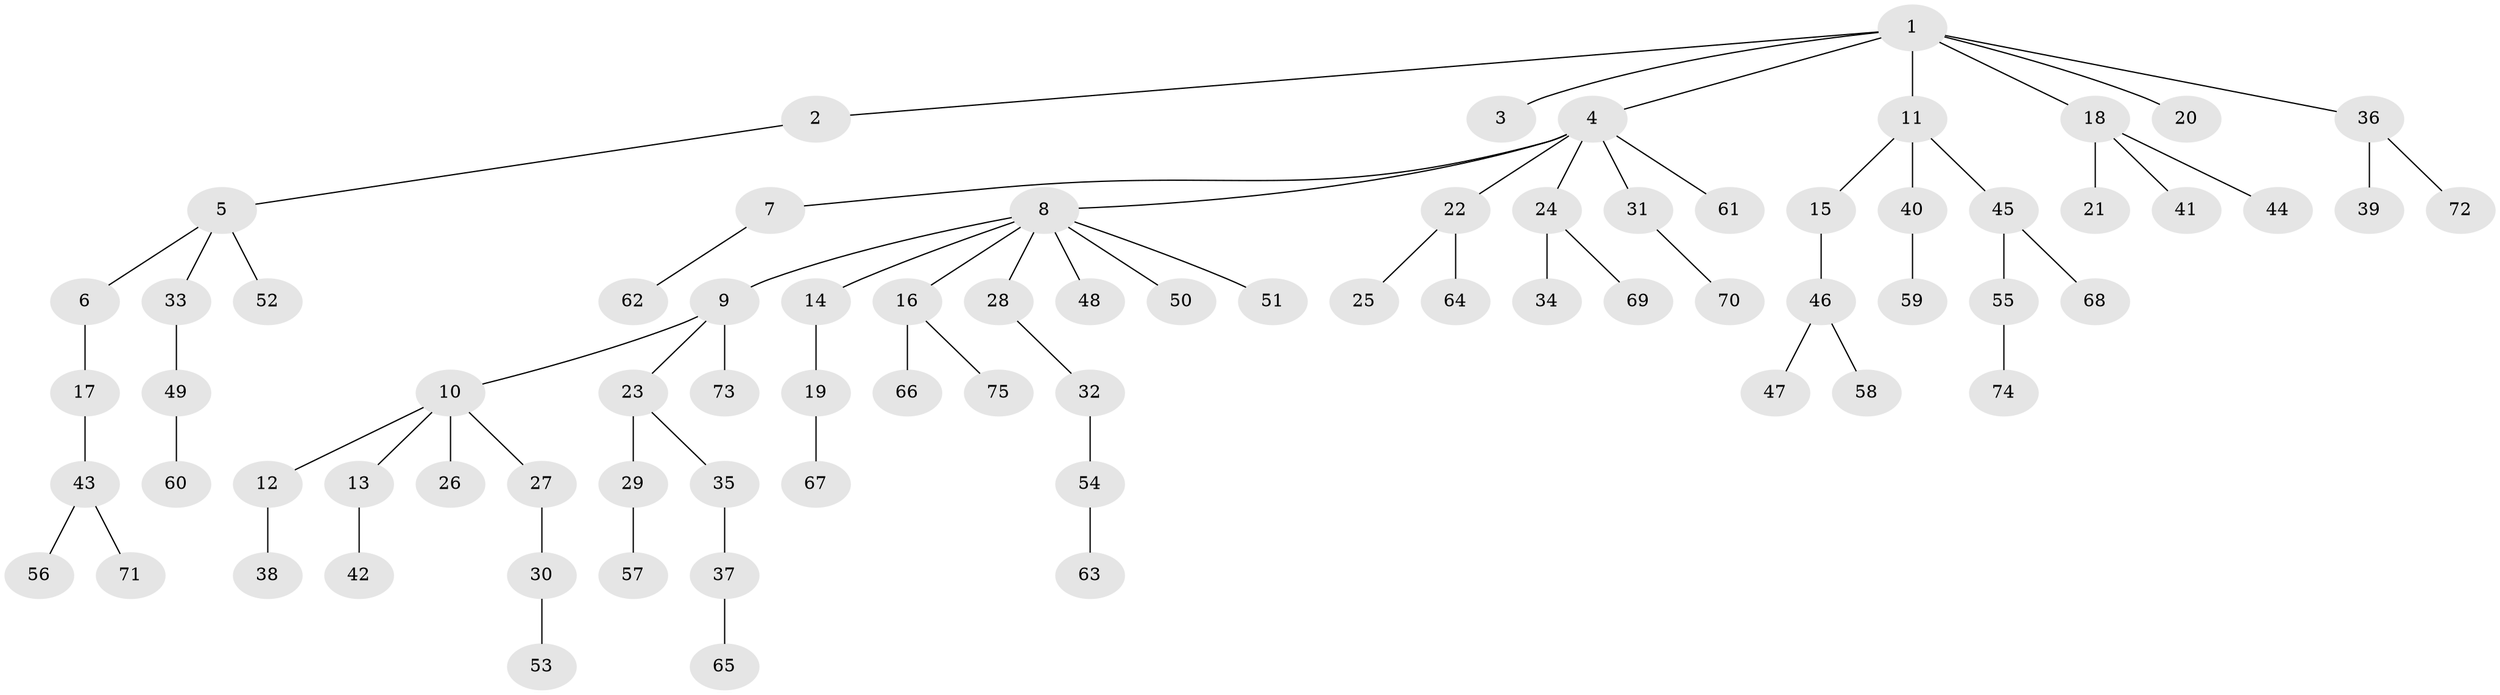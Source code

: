 // Generated by graph-tools (version 1.1) at 2025/11/02/27/25 16:11:25]
// undirected, 75 vertices, 74 edges
graph export_dot {
graph [start="1"]
  node [color=gray90,style=filled];
  1;
  2;
  3;
  4;
  5;
  6;
  7;
  8;
  9;
  10;
  11;
  12;
  13;
  14;
  15;
  16;
  17;
  18;
  19;
  20;
  21;
  22;
  23;
  24;
  25;
  26;
  27;
  28;
  29;
  30;
  31;
  32;
  33;
  34;
  35;
  36;
  37;
  38;
  39;
  40;
  41;
  42;
  43;
  44;
  45;
  46;
  47;
  48;
  49;
  50;
  51;
  52;
  53;
  54;
  55;
  56;
  57;
  58;
  59;
  60;
  61;
  62;
  63;
  64;
  65;
  66;
  67;
  68;
  69;
  70;
  71;
  72;
  73;
  74;
  75;
  1 -- 2;
  1 -- 3;
  1 -- 4;
  1 -- 11;
  1 -- 18;
  1 -- 20;
  1 -- 36;
  2 -- 5;
  4 -- 7;
  4 -- 8;
  4 -- 22;
  4 -- 24;
  4 -- 31;
  4 -- 61;
  5 -- 6;
  5 -- 33;
  5 -- 52;
  6 -- 17;
  7 -- 62;
  8 -- 9;
  8 -- 14;
  8 -- 16;
  8 -- 28;
  8 -- 48;
  8 -- 50;
  8 -- 51;
  9 -- 10;
  9 -- 23;
  9 -- 73;
  10 -- 12;
  10 -- 13;
  10 -- 26;
  10 -- 27;
  11 -- 15;
  11 -- 40;
  11 -- 45;
  12 -- 38;
  13 -- 42;
  14 -- 19;
  15 -- 46;
  16 -- 66;
  16 -- 75;
  17 -- 43;
  18 -- 21;
  18 -- 41;
  18 -- 44;
  19 -- 67;
  22 -- 25;
  22 -- 64;
  23 -- 29;
  23 -- 35;
  24 -- 34;
  24 -- 69;
  27 -- 30;
  28 -- 32;
  29 -- 57;
  30 -- 53;
  31 -- 70;
  32 -- 54;
  33 -- 49;
  35 -- 37;
  36 -- 39;
  36 -- 72;
  37 -- 65;
  40 -- 59;
  43 -- 56;
  43 -- 71;
  45 -- 55;
  45 -- 68;
  46 -- 47;
  46 -- 58;
  49 -- 60;
  54 -- 63;
  55 -- 74;
}
